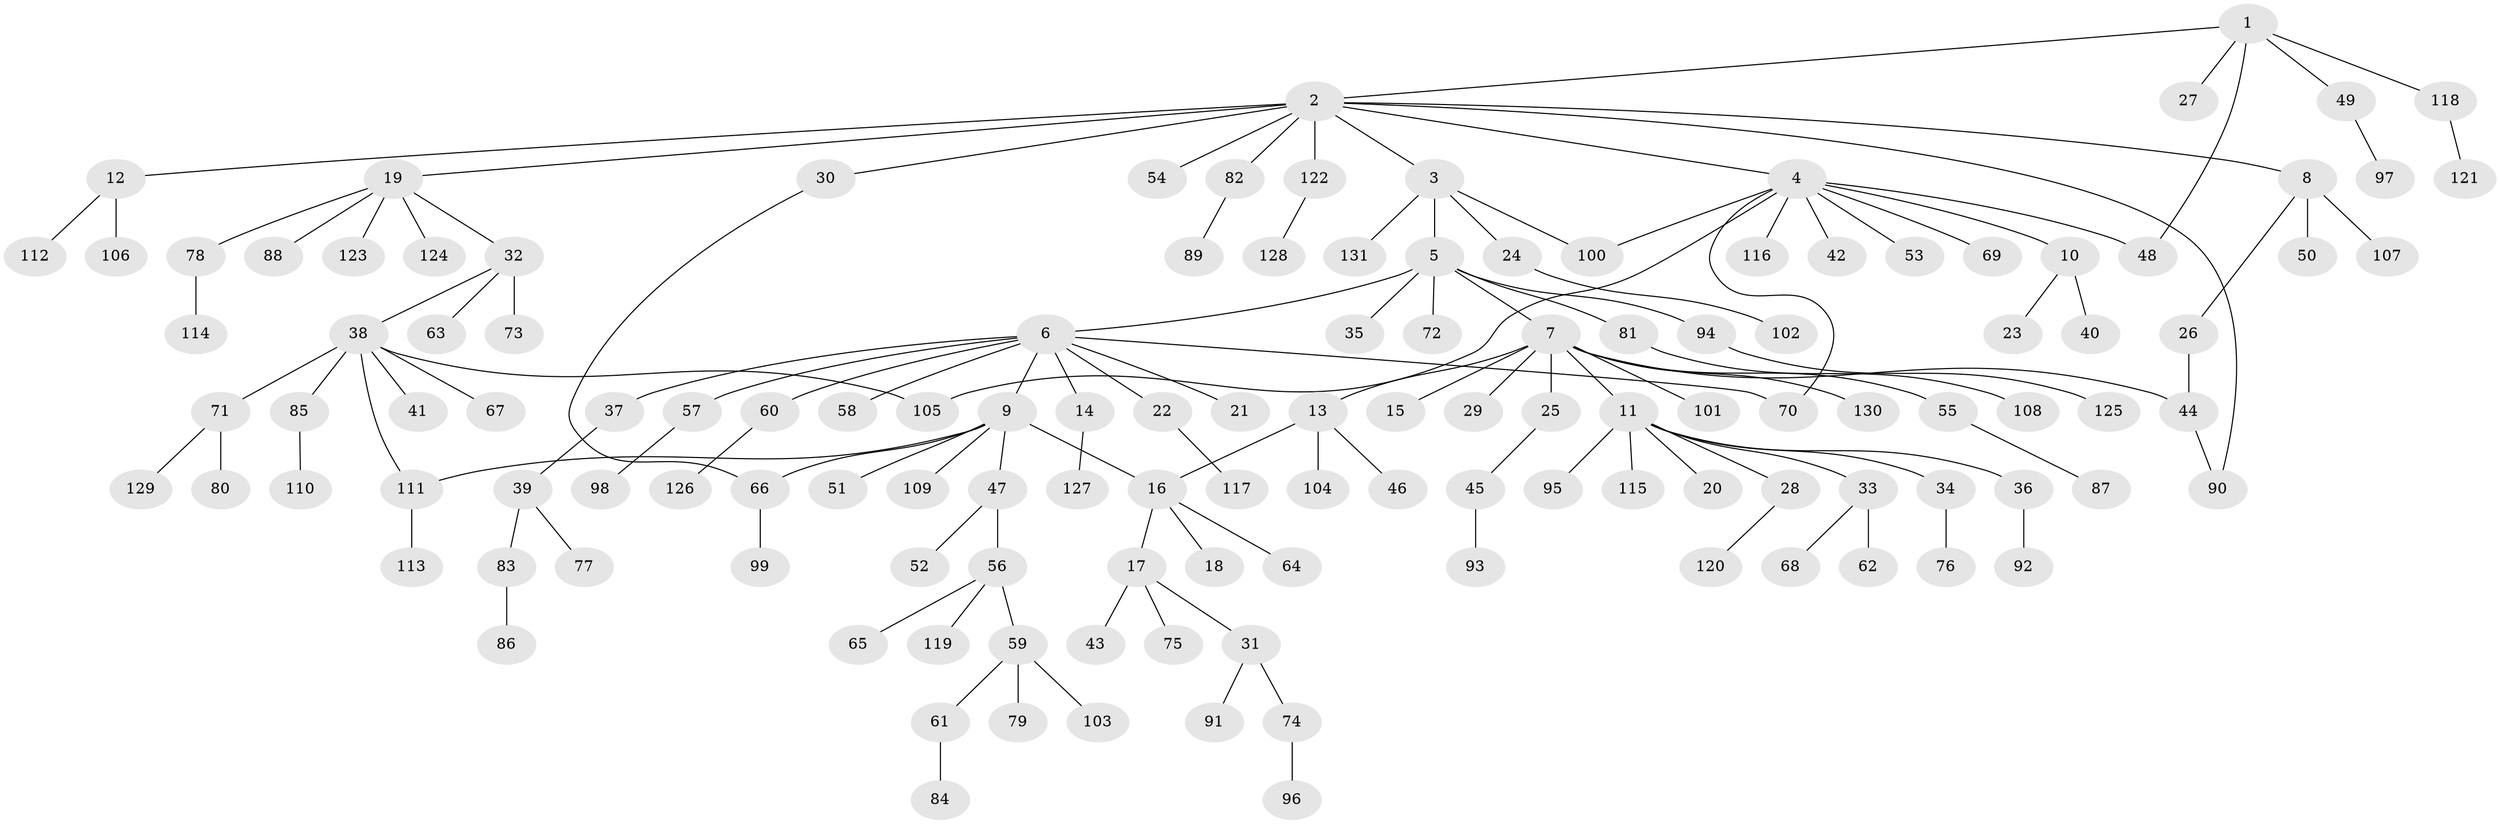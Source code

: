 // Generated by graph-tools (version 1.1) at 2025/49/03/09/25 03:49:57]
// undirected, 131 vertices, 139 edges
graph export_dot {
graph [start="1"]
  node [color=gray90,style=filled];
  1;
  2;
  3;
  4;
  5;
  6;
  7;
  8;
  9;
  10;
  11;
  12;
  13;
  14;
  15;
  16;
  17;
  18;
  19;
  20;
  21;
  22;
  23;
  24;
  25;
  26;
  27;
  28;
  29;
  30;
  31;
  32;
  33;
  34;
  35;
  36;
  37;
  38;
  39;
  40;
  41;
  42;
  43;
  44;
  45;
  46;
  47;
  48;
  49;
  50;
  51;
  52;
  53;
  54;
  55;
  56;
  57;
  58;
  59;
  60;
  61;
  62;
  63;
  64;
  65;
  66;
  67;
  68;
  69;
  70;
  71;
  72;
  73;
  74;
  75;
  76;
  77;
  78;
  79;
  80;
  81;
  82;
  83;
  84;
  85;
  86;
  87;
  88;
  89;
  90;
  91;
  92;
  93;
  94;
  95;
  96;
  97;
  98;
  99;
  100;
  101;
  102;
  103;
  104;
  105;
  106;
  107;
  108;
  109;
  110;
  111;
  112;
  113;
  114;
  115;
  116;
  117;
  118;
  119;
  120;
  121;
  122;
  123;
  124;
  125;
  126;
  127;
  128;
  129;
  130;
  131;
  1 -- 2;
  1 -- 27;
  1 -- 48;
  1 -- 49;
  1 -- 118;
  2 -- 3;
  2 -- 4;
  2 -- 8;
  2 -- 12;
  2 -- 19;
  2 -- 30;
  2 -- 54;
  2 -- 82;
  2 -- 90;
  2 -- 122;
  3 -- 5;
  3 -- 24;
  3 -- 100;
  3 -- 131;
  4 -- 10;
  4 -- 42;
  4 -- 48;
  4 -- 53;
  4 -- 69;
  4 -- 70;
  4 -- 100;
  4 -- 105;
  4 -- 116;
  5 -- 6;
  5 -- 7;
  5 -- 35;
  5 -- 72;
  5 -- 81;
  5 -- 94;
  6 -- 9;
  6 -- 14;
  6 -- 21;
  6 -- 22;
  6 -- 37;
  6 -- 57;
  6 -- 58;
  6 -- 60;
  6 -- 70;
  7 -- 11;
  7 -- 13;
  7 -- 15;
  7 -- 25;
  7 -- 29;
  7 -- 44;
  7 -- 55;
  7 -- 101;
  7 -- 130;
  8 -- 26;
  8 -- 50;
  8 -- 107;
  9 -- 16;
  9 -- 47;
  9 -- 51;
  9 -- 66;
  9 -- 109;
  9 -- 111;
  10 -- 23;
  10 -- 40;
  11 -- 20;
  11 -- 28;
  11 -- 33;
  11 -- 34;
  11 -- 36;
  11 -- 95;
  11 -- 115;
  12 -- 106;
  12 -- 112;
  13 -- 16;
  13 -- 46;
  13 -- 104;
  14 -- 127;
  16 -- 17;
  16 -- 18;
  16 -- 64;
  17 -- 31;
  17 -- 43;
  17 -- 75;
  19 -- 32;
  19 -- 78;
  19 -- 88;
  19 -- 123;
  19 -- 124;
  22 -- 117;
  24 -- 102;
  25 -- 45;
  26 -- 44;
  28 -- 120;
  30 -- 66;
  31 -- 74;
  31 -- 91;
  32 -- 38;
  32 -- 63;
  32 -- 73;
  33 -- 62;
  33 -- 68;
  34 -- 76;
  36 -- 92;
  37 -- 39;
  38 -- 41;
  38 -- 67;
  38 -- 71;
  38 -- 85;
  38 -- 105;
  38 -- 111;
  39 -- 77;
  39 -- 83;
  44 -- 90;
  45 -- 93;
  47 -- 52;
  47 -- 56;
  49 -- 97;
  55 -- 87;
  56 -- 59;
  56 -- 65;
  56 -- 119;
  57 -- 98;
  59 -- 61;
  59 -- 79;
  59 -- 103;
  60 -- 126;
  61 -- 84;
  66 -- 99;
  71 -- 80;
  71 -- 129;
  74 -- 96;
  78 -- 114;
  81 -- 108;
  82 -- 89;
  83 -- 86;
  85 -- 110;
  94 -- 125;
  111 -- 113;
  118 -- 121;
  122 -- 128;
}

